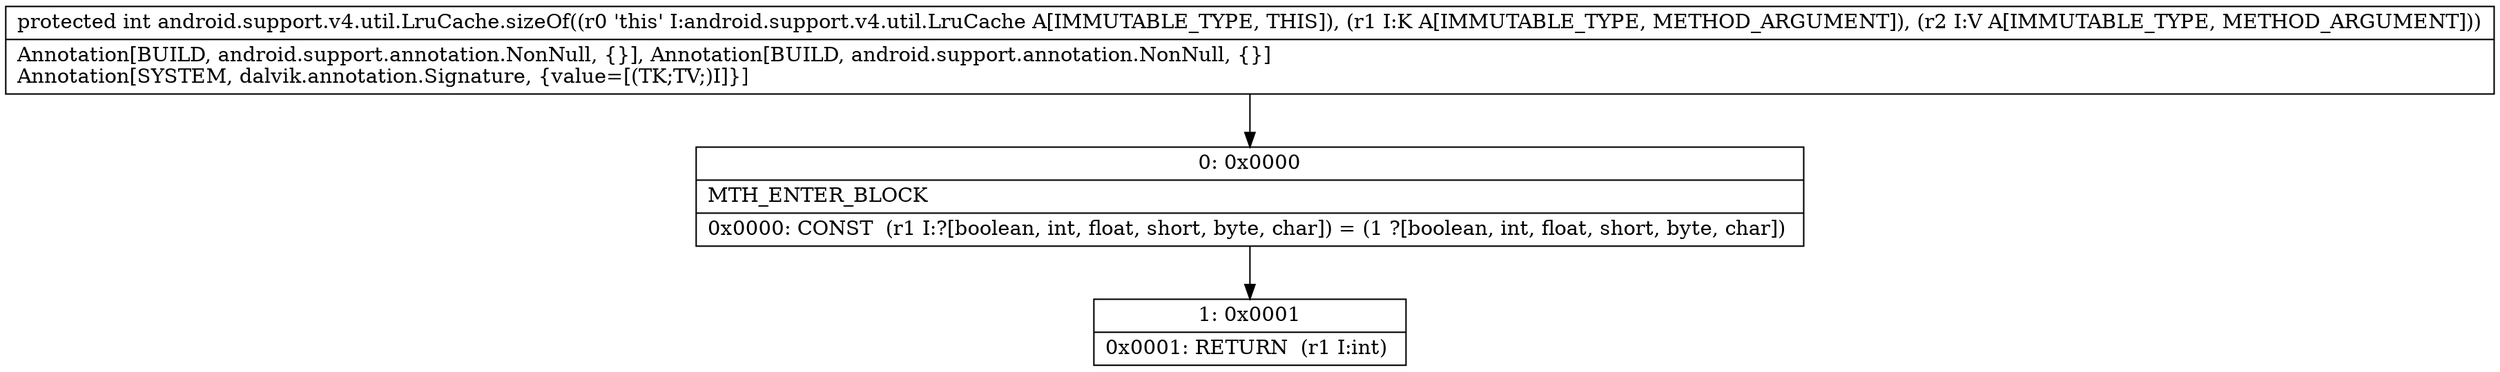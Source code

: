digraph "CFG forandroid.support.v4.util.LruCache.sizeOf(Ljava\/lang\/Object;Ljava\/lang\/Object;)I" {
Node_0 [shape=record,label="{0\:\ 0x0000|MTH_ENTER_BLOCK\l|0x0000: CONST  (r1 I:?[boolean, int, float, short, byte, char]) = (1 ?[boolean, int, float, short, byte, char]) \l}"];
Node_1 [shape=record,label="{1\:\ 0x0001|0x0001: RETURN  (r1 I:int) \l}"];
MethodNode[shape=record,label="{protected int android.support.v4.util.LruCache.sizeOf((r0 'this' I:android.support.v4.util.LruCache A[IMMUTABLE_TYPE, THIS]), (r1 I:K A[IMMUTABLE_TYPE, METHOD_ARGUMENT]), (r2 I:V A[IMMUTABLE_TYPE, METHOD_ARGUMENT]))  | Annotation[BUILD, android.support.annotation.NonNull, \{\}], Annotation[BUILD, android.support.annotation.NonNull, \{\}]\lAnnotation[SYSTEM, dalvik.annotation.Signature, \{value=[(TK;TV;)I]\}]\l}"];
MethodNode -> Node_0;
Node_0 -> Node_1;
}

